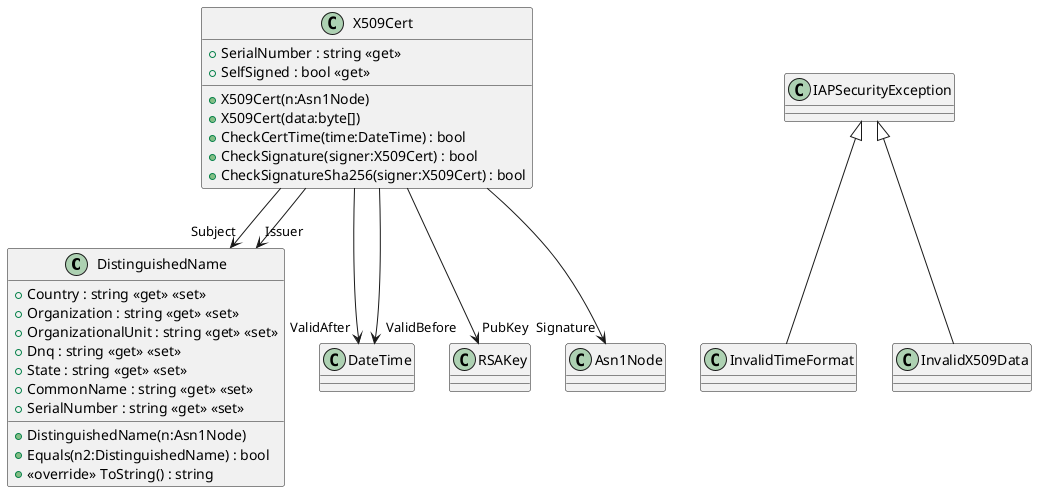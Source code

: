 @startuml
class DistinguishedName {
    + Country : string <<get>> <<set>>
    + Organization : string <<get>> <<set>>
    + OrganizationalUnit : string <<get>> <<set>>
    + Dnq : string <<get>> <<set>>
    + State : string <<get>> <<set>>
    + CommonName : string <<get>> <<set>>
    + SerialNumber : string <<get>> <<set>>
    + DistinguishedName(n:Asn1Node)
    + Equals(n2:DistinguishedName) : bool
    + <<override>> ToString() : string
}
class X509Cert {
    + SerialNumber : string <<get>>
    + SelfSigned : bool <<get>>
    + X509Cert(n:Asn1Node)
    + X509Cert(data:byte[])
    + CheckCertTime(time:DateTime) : bool
    + CheckSignature(signer:X509Cert) : bool
    + CheckSignatureSha256(signer:X509Cert) : bool
}
class InvalidTimeFormat {
}
class InvalidX509Data {
}
X509Cert --> "ValidAfter" DateTime
X509Cert --> "ValidBefore" DateTime
X509Cert --> "PubKey" RSAKey
X509Cert --> "Subject" DistinguishedName
X509Cert --> "Issuer" DistinguishedName
X509Cert --> "Signature" Asn1Node
IAPSecurityException <|-- InvalidTimeFormat
IAPSecurityException <|-- InvalidX509Data
@enduml
